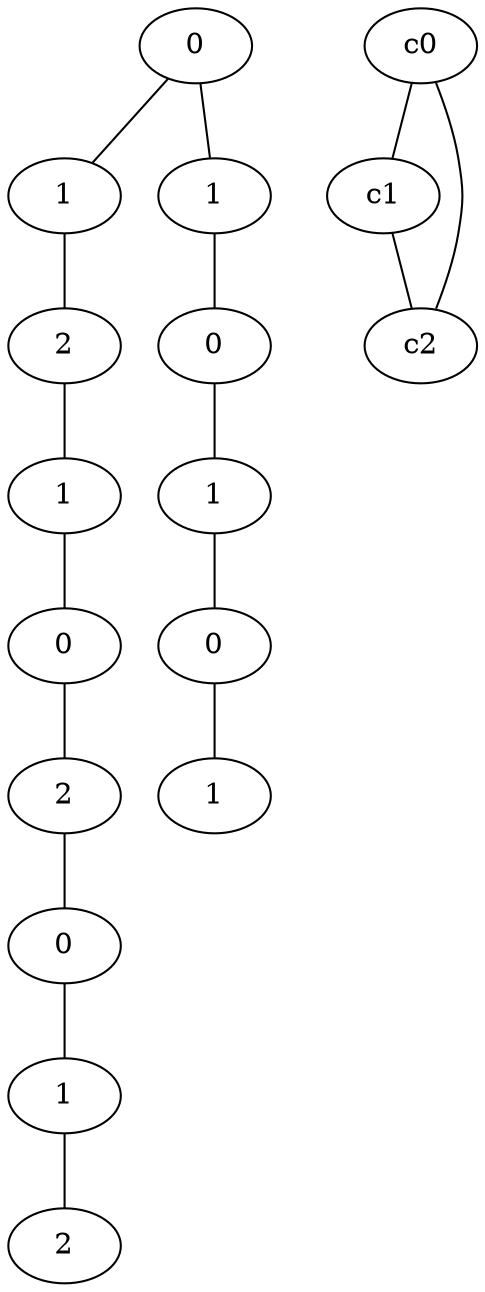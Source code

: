 graph {
a0[label=0];
a1[label=1];
a2[label=2];
a3[label=1];
a4[label=0];
a5[label=2];
a6[label=0];
a7[label=1];
a8[label=2];
a9[label=1];
a10[label=0];
a11[label=1];
a12[label=0];
a13[label=1];
a0 -- a1;
a0 -- a9;
a1 -- a2;
a2 -- a3;
a3 -- a4;
a4 -- a5;
a5 -- a6;
a6 -- a7;
a7 -- a8;
a9 -- a10;
a10 -- a11;
a11 -- a12;
a12 -- a13;
c0 -- c1;
c0 -- c2;
c1 -- c2;
}

